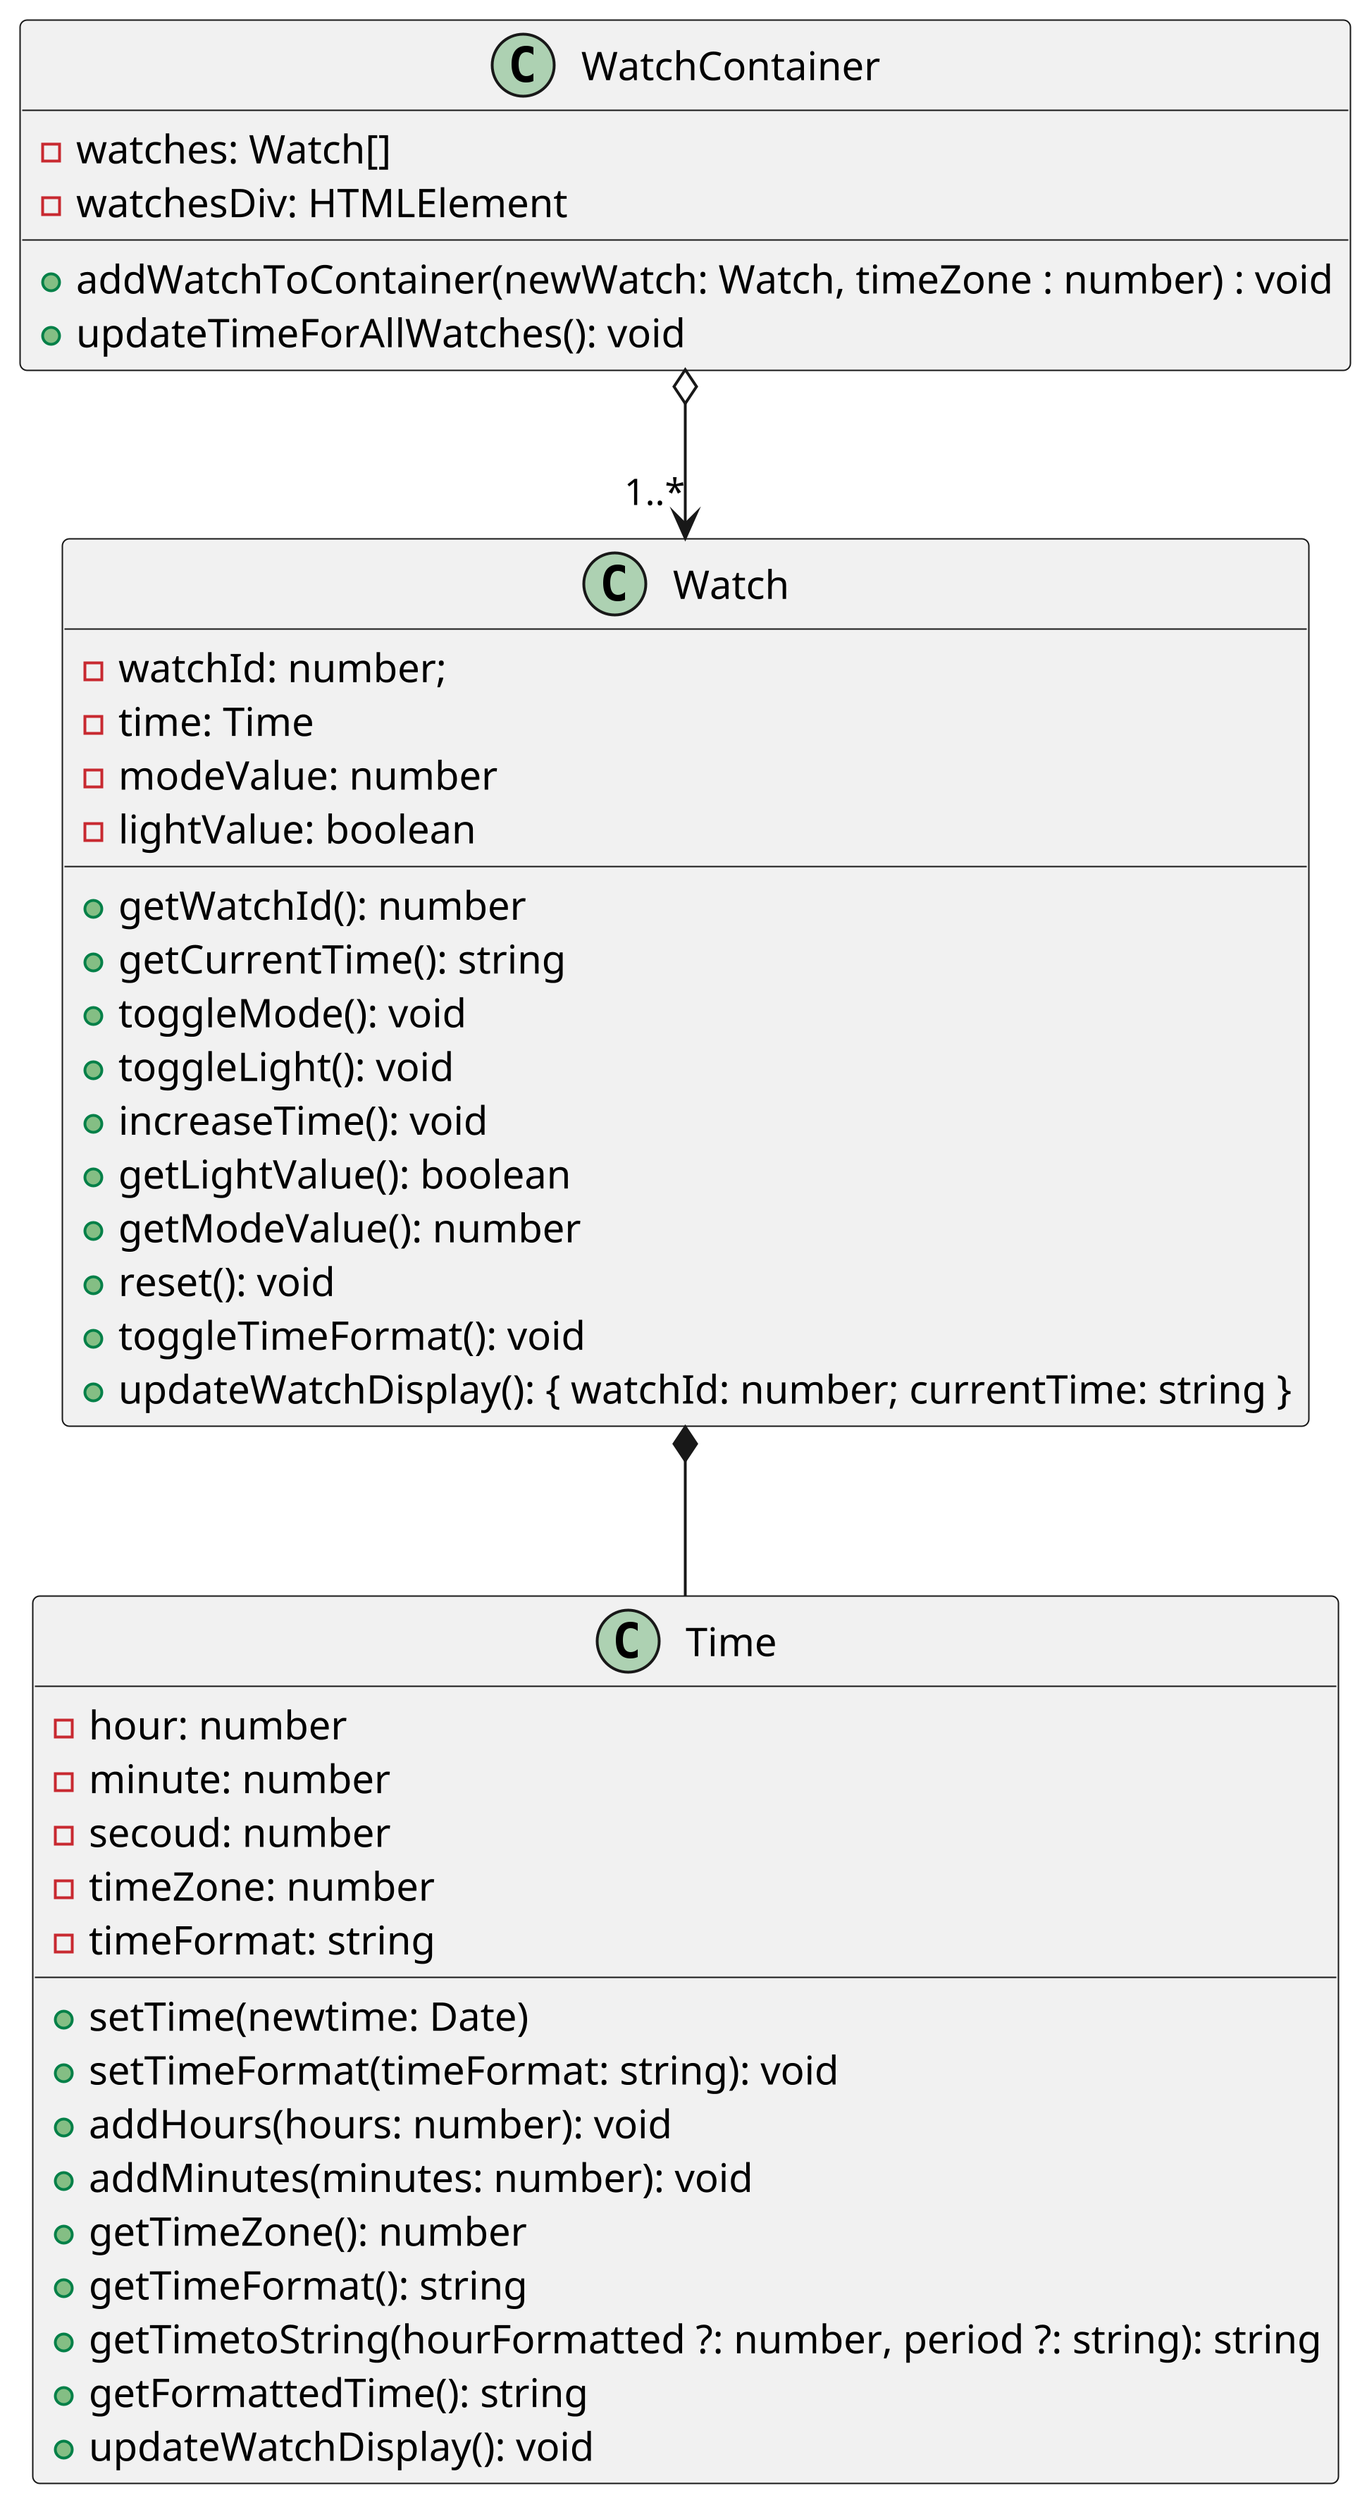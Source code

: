 @startuml classDiagram_B
scale 5

class Watch {
  - watchId: number;
  - time: Time
  - modeValue: number
  - lightValue: boolean
  + getWatchId(): number
  + getCurrentTime(): string
  + toggleMode(): void
  + toggleLight(): void
  + increaseTime(): void
  + getLightValue(): boolean
  + getModeValue(): number
  + reset(): void
  + toggleTimeFormat(): void
  + updateWatchDisplay(): { watchId: number; currentTime: string }
}

class Time {
  - hour: number
  - minute: number
  - secoud: number  
  - timeZone: number
  - timeFormat: string
  + setTime(newtime: Date)
  + setTimeFormat(timeFormat: string): void
  + addHours(hours: number): void
  + addMinutes(minutes: number): void
  + getTimeZone(): number
  + getTimeFormat(): string
  + getTimetoString(hourFormatted ?: number, period ?: string): string
  + getFormattedTime(): string
  + updateWatchDisplay(): void
}

class WatchContainer {
  - watches: Watch[]
  - watchesDiv: HTMLElement
  + addWatchToContainer(newWatch: Watch, timeZone : number) : void
  + updateTimeForAllWatches(): void
}

Watch *-- Time 
WatchContainer o--> "1..*" Watch

@enduml